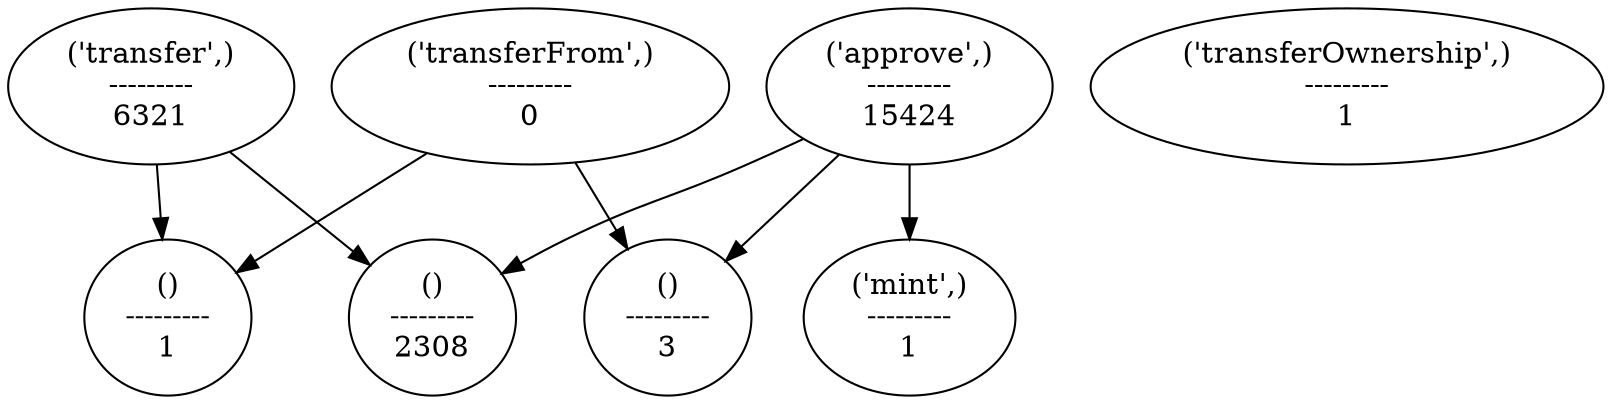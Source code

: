 strict digraph  {
"('approve',)\n---------\n15424";
"()\n---------\n2308";
"()\n---------\n3";
"('mint',)\n---------\n1";
"('transfer',)\n---------\n6321";
"()\n---------\n1";
"('transferFrom',)\n---------\n0";
"('transferOwnership',)\n---------\n1";
"('approve',)\n---------\n15424" -> "()\n---------\n2308";
"('approve',)\n---------\n15424" -> "()\n---------\n3";
"('approve',)\n---------\n15424" -> "('mint',)\n---------\n1";
"('transfer',)\n---------\n6321" -> "()\n---------\n2308";
"('transfer',)\n---------\n6321" -> "()\n---------\n1";
"('transferFrom',)\n---------\n0" -> "()\n---------\n3";
"('transferFrom',)\n---------\n0" -> "()\n---------\n1";
}

